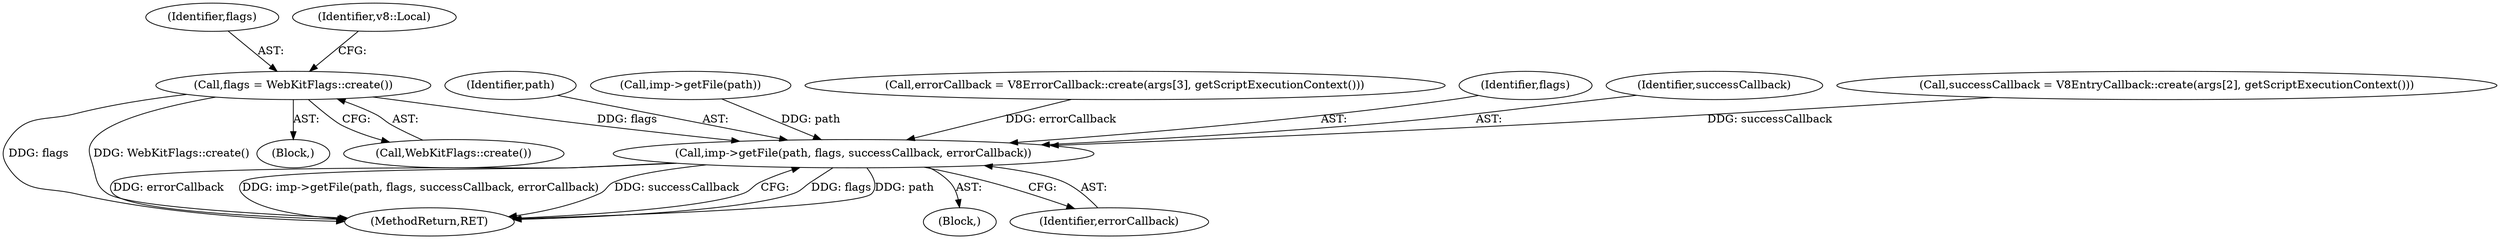 digraph "0_Chrome_e9372a1bfd3588a80fcf49aa07321f0971dd6091_51@API" {
"1000134" [label="(Call,flags = WebKitFlags::create())"];
"1000235" [label="(Call,imp->getFile(path, flags, successCallback, errorCallback))"];
"1000236" [label="(Identifier,path)"];
"1000122" [label="(Call,imp->getFile(path))"];
"1000135" [label="(Identifier,flags)"];
"1000240" [label="(MethodReturn,RET)"];
"1000228" [label="(Call,errorCallback = V8ErrorCallback::create(args[3], getScriptExecutionContext()))"];
"1000139" [label="(Identifier,v8::Local)"];
"1000133" [label="(Block,)"];
"1000136" [label="(Call,WebKitFlags::create())"];
"1000237" [label="(Identifier,flags)"];
"1000134" [label="(Call,flags = WebKitFlags::create())"];
"1000102" [label="(Block,)"];
"1000238" [label="(Identifier,successCallback)"];
"1000202" [label="(Call,successCallback = V8EntryCallback::create(args[2], getScriptExecutionContext()))"];
"1000239" [label="(Identifier,errorCallback)"];
"1000235" [label="(Call,imp->getFile(path, flags, successCallback, errorCallback))"];
"1000134" -> "1000133"  [label="AST: "];
"1000134" -> "1000136"  [label="CFG: "];
"1000135" -> "1000134"  [label="AST: "];
"1000136" -> "1000134"  [label="AST: "];
"1000139" -> "1000134"  [label="CFG: "];
"1000134" -> "1000240"  [label="DDG: flags"];
"1000134" -> "1000240"  [label="DDG: WebKitFlags::create()"];
"1000134" -> "1000235"  [label="DDG: flags"];
"1000235" -> "1000102"  [label="AST: "];
"1000235" -> "1000239"  [label="CFG: "];
"1000236" -> "1000235"  [label="AST: "];
"1000237" -> "1000235"  [label="AST: "];
"1000238" -> "1000235"  [label="AST: "];
"1000239" -> "1000235"  [label="AST: "];
"1000240" -> "1000235"  [label="CFG: "];
"1000235" -> "1000240"  [label="DDG: flags"];
"1000235" -> "1000240"  [label="DDG: path"];
"1000235" -> "1000240"  [label="DDG: errorCallback"];
"1000235" -> "1000240"  [label="DDG: imp->getFile(path, flags, successCallback, errorCallback)"];
"1000235" -> "1000240"  [label="DDG: successCallback"];
"1000122" -> "1000235"  [label="DDG: path"];
"1000202" -> "1000235"  [label="DDG: successCallback"];
"1000228" -> "1000235"  [label="DDG: errorCallback"];
}
